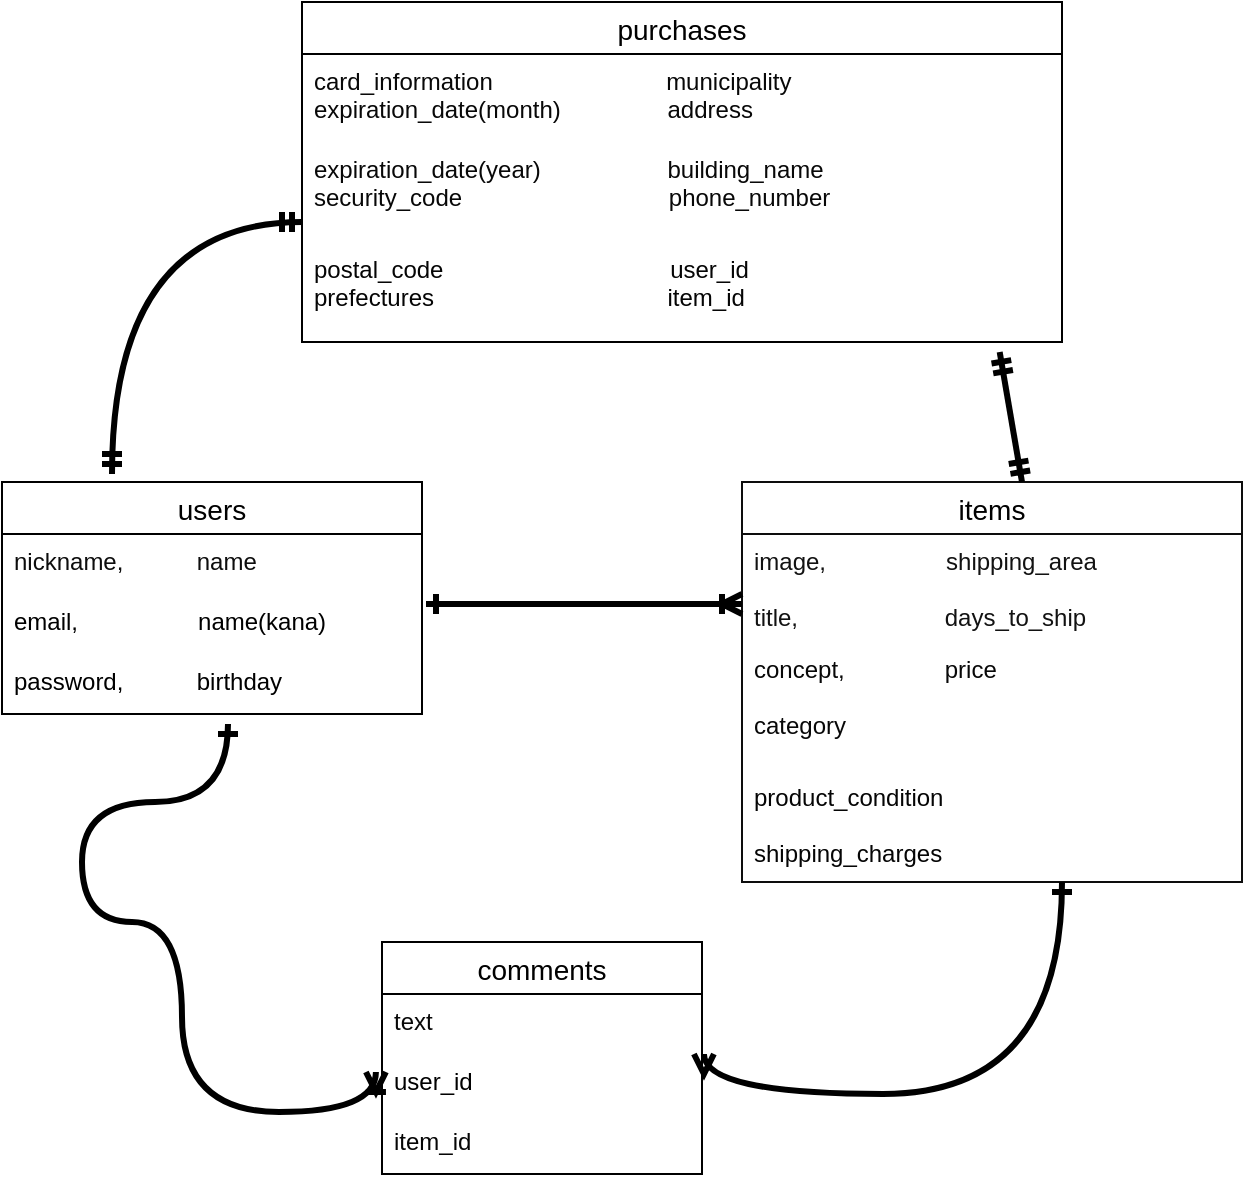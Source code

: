 <mxfile version="13.10.0" type="embed">
    <diagram id="uc4W2lGtHsHV8v8fCiwM" name="ページ1">
        <mxGraphModel dx="728" dy="565" grid="1" gridSize="10" guides="1" tooltips="1" connect="0" arrows="0" fold="1" page="0" pageScale="1" pageWidth="850" pageHeight="1100" background="#ffffff" math="0" shadow="0">
            <root>
                <mxCell id="0"/>
                <mxCell id="1" parent="0"/>
                <mxCell id="2" value="users" style="swimlane;fontStyle=0;childLayout=stackLayout;horizontal=1;startSize=26;horizontalStack=0;resizeParent=1;resizeParentMax=0;resizeLast=0;collapsible=1;marginBottom=0;align=center;fontSize=14;labelBorderColor=none;labelBackgroundColor=none;strokeColor=#000000;" vertex="1" parent="1">
                    <mxGeometry y="240" width="210" height="116" as="geometry"/>
                </mxCell>
                <mxCell id="3" value="nickname,           name" style="text;spacingLeft=4;spacingRight=4;overflow=hidden;rotatable=0;points=[[0,0.5],[1,0.5]];portConstraint=eastwest;fontSize=12;fontColor=#0D0D0D;" vertex="1" parent="2">
                    <mxGeometry y="26" width="210" height="30" as="geometry"/>
                </mxCell>
                <mxCell id="4" value="email,                  name(kana)" style="text;strokeColor=none;fillColor=none;spacingLeft=4;spacingRight=4;overflow=hidden;rotatable=0;points=[[0,0.5],[1,0.5]];portConstraint=eastwest;fontSize=12;fontColor=#000000;" vertex="1" parent="2">
                    <mxGeometry y="56" width="210" height="30" as="geometry"/>
                </mxCell>
                <mxCell id="5" value="password,           birthday" style="text;strokeColor=none;fillColor=none;spacingLeft=4;spacingRight=4;overflow=hidden;rotatable=0;points=[[0,0.5],[1,0.5]];portConstraint=eastwest;fontSize=12;labelBackgroundColor=none;fontColor=#000000;" vertex="1" parent="2">
                    <mxGeometry y="86" width="210" height="30" as="geometry"/>
                </mxCell>
                <mxCell id="6" value="items" style="swimlane;fontStyle=0;childLayout=stackLayout;horizontal=1;startSize=26;horizontalStack=0;resizeParent=1;resizeParentMax=0;resizeLast=0;collapsible=1;marginBottom=0;align=center;fontSize=14;strokeColor=#0D0D0D;" vertex="1" parent="1">
                    <mxGeometry x="370" y="240" width="250" height="200" as="geometry"/>
                </mxCell>
                <mxCell id="7" value="image,                  shipping_area&#10;&#10;title,                      days_to_ship  " style="text;strokeColor=none;fillColor=none;spacingLeft=4;spacingRight=4;overflow=hidden;rotatable=0;points=[[0,0.5],[1,0.5]];portConstraint=eastwest;fontSize=12;fontColor=#121212;" vertex="1" parent="6">
                    <mxGeometry y="26" width="250" height="54" as="geometry"/>
                </mxCell>
                <mxCell id="8" value="concept,               price&#10;&#10;category " style="text;strokeColor=none;fillColor=none;spacingLeft=4;spacingRight=4;overflow=hidden;rotatable=0;points=[[0,0.5],[1,0.5]];portConstraint=eastwest;fontSize=12;fontColor=#080808;" vertex="1" parent="6">
                    <mxGeometry y="80" width="250" height="64" as="geometry"/>
                </mxCell>
                <mxCell id="9" value="product_condition&#10;&#10;shipping_charges" style="text;strokeColor=none;fillColor=none;spacingLeft=4;spacingRight=4;overflow=hidden;rotatable=0;points=[[0,0.5],[1,0.5]];portConstraint=eastwest;fontSize=12;fontColor=#050505;" vertex="1" parent="6">
                    <mxGeometry y="144" width="250" height="56" as="geometry"/>
                </mxCell>
                <mxCell id="10" value="comments" style="swimlane;fontStyle=0;childLayout=stackLayout;horizontal=1;startSize=26;horizontalStack=0;resizeParent=1;resizeParentMax=0;resizeLast=0;collapsible=1;marginBottom=0;align=center;fontSize=14;labelBackgroundColor=none;strokeColor=#000000;" vertex="1" parent="1">
                    <mxGeometry x="190" y="470" width="160" height="116" as="geometry"/>
                </mxCell>
                <mxCell id="11" value="text&#10;" style="text;strokeColor=none;fillColor=none;spacingLeft=4;spacingRight=4;overflow=hidden;rotatable=0;points=[[0,0.5],[1,0.5]];portConstraint=eastwest;fontSize=12;fontColor=#080808;" vertex="1" parent="10">
                    <mxGeometry y="26" width="160" height="30" as="geometry"/>
                </mxCell>
                <mxCell id="12" value="user_id&#10;" style="text;strokeColor=none;fillColor=none;spacingLeft=4;spacingRight=4;overflow=hidden;rotatable=0;points=[[0,0.5],[1,0.5]];portConstraint=eastwest;fontSize=12;fontColor=#000000;" vertex="1" parent="10">
                    <mxGeometry y="56" width="160" height="30" as="geometry"/>
                </mxCell>
                <mxCell id="13" value="item_id" style="text;strokeColor=none;fillColor=none;spacingLeft=4;spacingRight=4;overflow=hidden;rotatable=0;points=[[0,0.5],[1,0.5]];portConstraint=eastwest;fontSize=12;fontColor=#050505;" vertex="1" parent="10">
                    <mxGeometry y="86" width="160" height="30" as="geometry"/>
                </mxCell>
                <mxCell id="14" value="purchases" style="swimlane;fontStyle=0;childLayout=stackLayout;horizontal=1;startSize=26;horizontalStack=0;resizeParent=1;resizeParentMax=0;resizeLast=0;collapsible=1;marginBottom=0;align=center;fontSize=14;labelBackgroundColor=none;strokeColor=#000000;" vertex="1" parent="1">
                    <mxGeometry x="150" width="380" height="170" as="geometry"/>
                </mxCell>
                <mxCell id="15" value="card_information                          municipality &#10;expiration_date(month)                address" style="text;strokeColor=none;fillColor=none;spacingLeft=4;spacingRight=4;overflow=hidden;rotatable=0;points=[[0,0.5],[1,0.5]];portConstraint=eastwest;fontSize=12;fontColor=#080808;" vertex="1" parent="14">
                    <mxGeometry y="26" width="380" height="44" as="geometry"/>
                </mxCell>
                <mxCell id="16" value="expiration_date(year)                   building_name&#10;security_code                               phone_number " style="text;strokeColor=none;fillColor=none;spacingLeft=4;spacingRight=4;overflow=hidden;rotatable=0;points=[[0,0.5],[1,0.5]];portConstraint=eastwest;fontSize=12;fontColor=#080808;" vertex="1" parent="14">
                    <mxGeometry y="70" width="380" height="50" as="geometry"/>
                </mxCell>
                <mxCell id="17" value="postal_code                                  user_id&#10;prefectures                                   item_id&#10;" style="text;strokeColor=none;fillColor=none;spacingLeft=4;spacingRight=4;overflow=hidden;rotatable=0;points=[[0,0.5],[1,0.5]];portConstraint=eastwest;fontSize=12;fontColor=#050505;" vertex="1" parent="14">
                    <mxGeometry y="120" width="380" height="50" as="geometry"/>
                </mxCell>
                <mxCell id="20" value="" style="edgeStyle=entityRelationEdgeStyle;fontSize=12;html=1;endArrow=ERoneToMany;startArrow=ERone;strokeColor=#000000;strokeWidth=3;entryX=0;entryY=0.648;entryDx=0;entryDy=0;entryPerimeter=0;startFill=0;endFill=0;" edge="1" parent="1" target="7">
                    <mxGeometry width="100" height="100" relative="1" as="geometry">
                        <mxPoint x="212" y="301" as="sourcePoint"/>
                        <mxPoint x="360" y="300" as="targetPoint"/>
                    </mxGeometry>
                </mxCell>
                <mxCell id="22" value="" style="edgeStyle=orthogonalEdgeStyle;fontSize=12;html=1;endArrow=ERone;startArrow=ERmany;strokeColor=#000000;strokeWidth=3;curved=1;startFill=0;endFill=0;exitX=1.006;exitY=0;exitDx=0;exitDy=0;exitPerimeter=0;" edge="1" parent="1" source="12">
                    <mxGeometry width="100" height="100" relative="1" as="geometry">
                        <mxPoint x="360" y="520" as="sourcePoint"/>
                        <mxPoint x="530" y="440" as="targetPoint"/>
                        <Array as="points">
                            <mxPoint x="530" y="546"/>
                        </Array>
                    </mxGeometry>
                </mxCell>
                <mxCell id="23" value="" style="edgeStyle=orthogonalEdgeStyle;fontSize=12;html=1;endArrow=ERone;startArrow=ERoneToMany;strokeColor=#000000;strokeWidth=3;endFill=0;startFill=0;curved=1;exitX=-0.019;exitY=0.3;exitDx=0;exitDy=0;exitPerimeter=0;" edge="1" parent="1" source="12">
                    <mxGeometry width="100" height="100" relative="1" as="geometry">
                        <mxPoint x="50" y="570" as="sourcePoint"/>
                        <mxPoint x="113" y="361" as="targetPoint"/>
                        <Array as="points">
                            <mxPoint x="90" y="555"/>
                            <mxPoint x="90" y="460"/>
                            <mxPoint x="40" y="460"/>
                            <mxPoint x="40" y="400"/>
                            <mxPoint x="113" y="400"/>
                        </Array>
                    </mxGeometry>
                </mxCell>
                <mxCell id="24" value="" style="edgeStyle=orthogonalEdgeStyle;fontSize=12;html=1;endArrow=ERmandOne;startArrow=ERmandOne;strokeColor=#000000;strokeWidth=3;curved=1;" edge="1" parent="1">
                    <mxGeometry width="100" height="100" relative="1" as="geometry">
                        <mxPoint x="55" y="236" as="sourcePoint"/>
                        <mxPoint x="150" y="110" as="targetPoint"/>
                        <Array as="points">
                            <mxPoint x="55" y="236"/>
                            <mxPoint x="55" y="110"/>
                        </Array>
                    </mxGeometry>
                </mxCell>
                <mxCell id="27" value="" style="fontSize=12;html=1;endArrow=ERmandOne;startArrow=ERmandOne;strokeColor=#000000;strokeWidth=3;entryX=0.918;entryY=1.1;entryDx=0;entryDy=0;entryPerimeter=0;exitX=0.56;exitY=0;exitDx=0;exitDy=0;exitPerimeter=0;" edge="1" parent="1" source="6" target="17">
                    <mxGeometry width="100" height="100" relative="1" as="geometry">
                        <mxPoint x="510" y="230" as="sourcePoint"/>
                        <mxPoint x="610" y="130" as="targetPoint"/>
                    </mxGeometry>
                </mxCell>
            </root>
        </mxGraphModel>
    </diagram>
</mxfile>